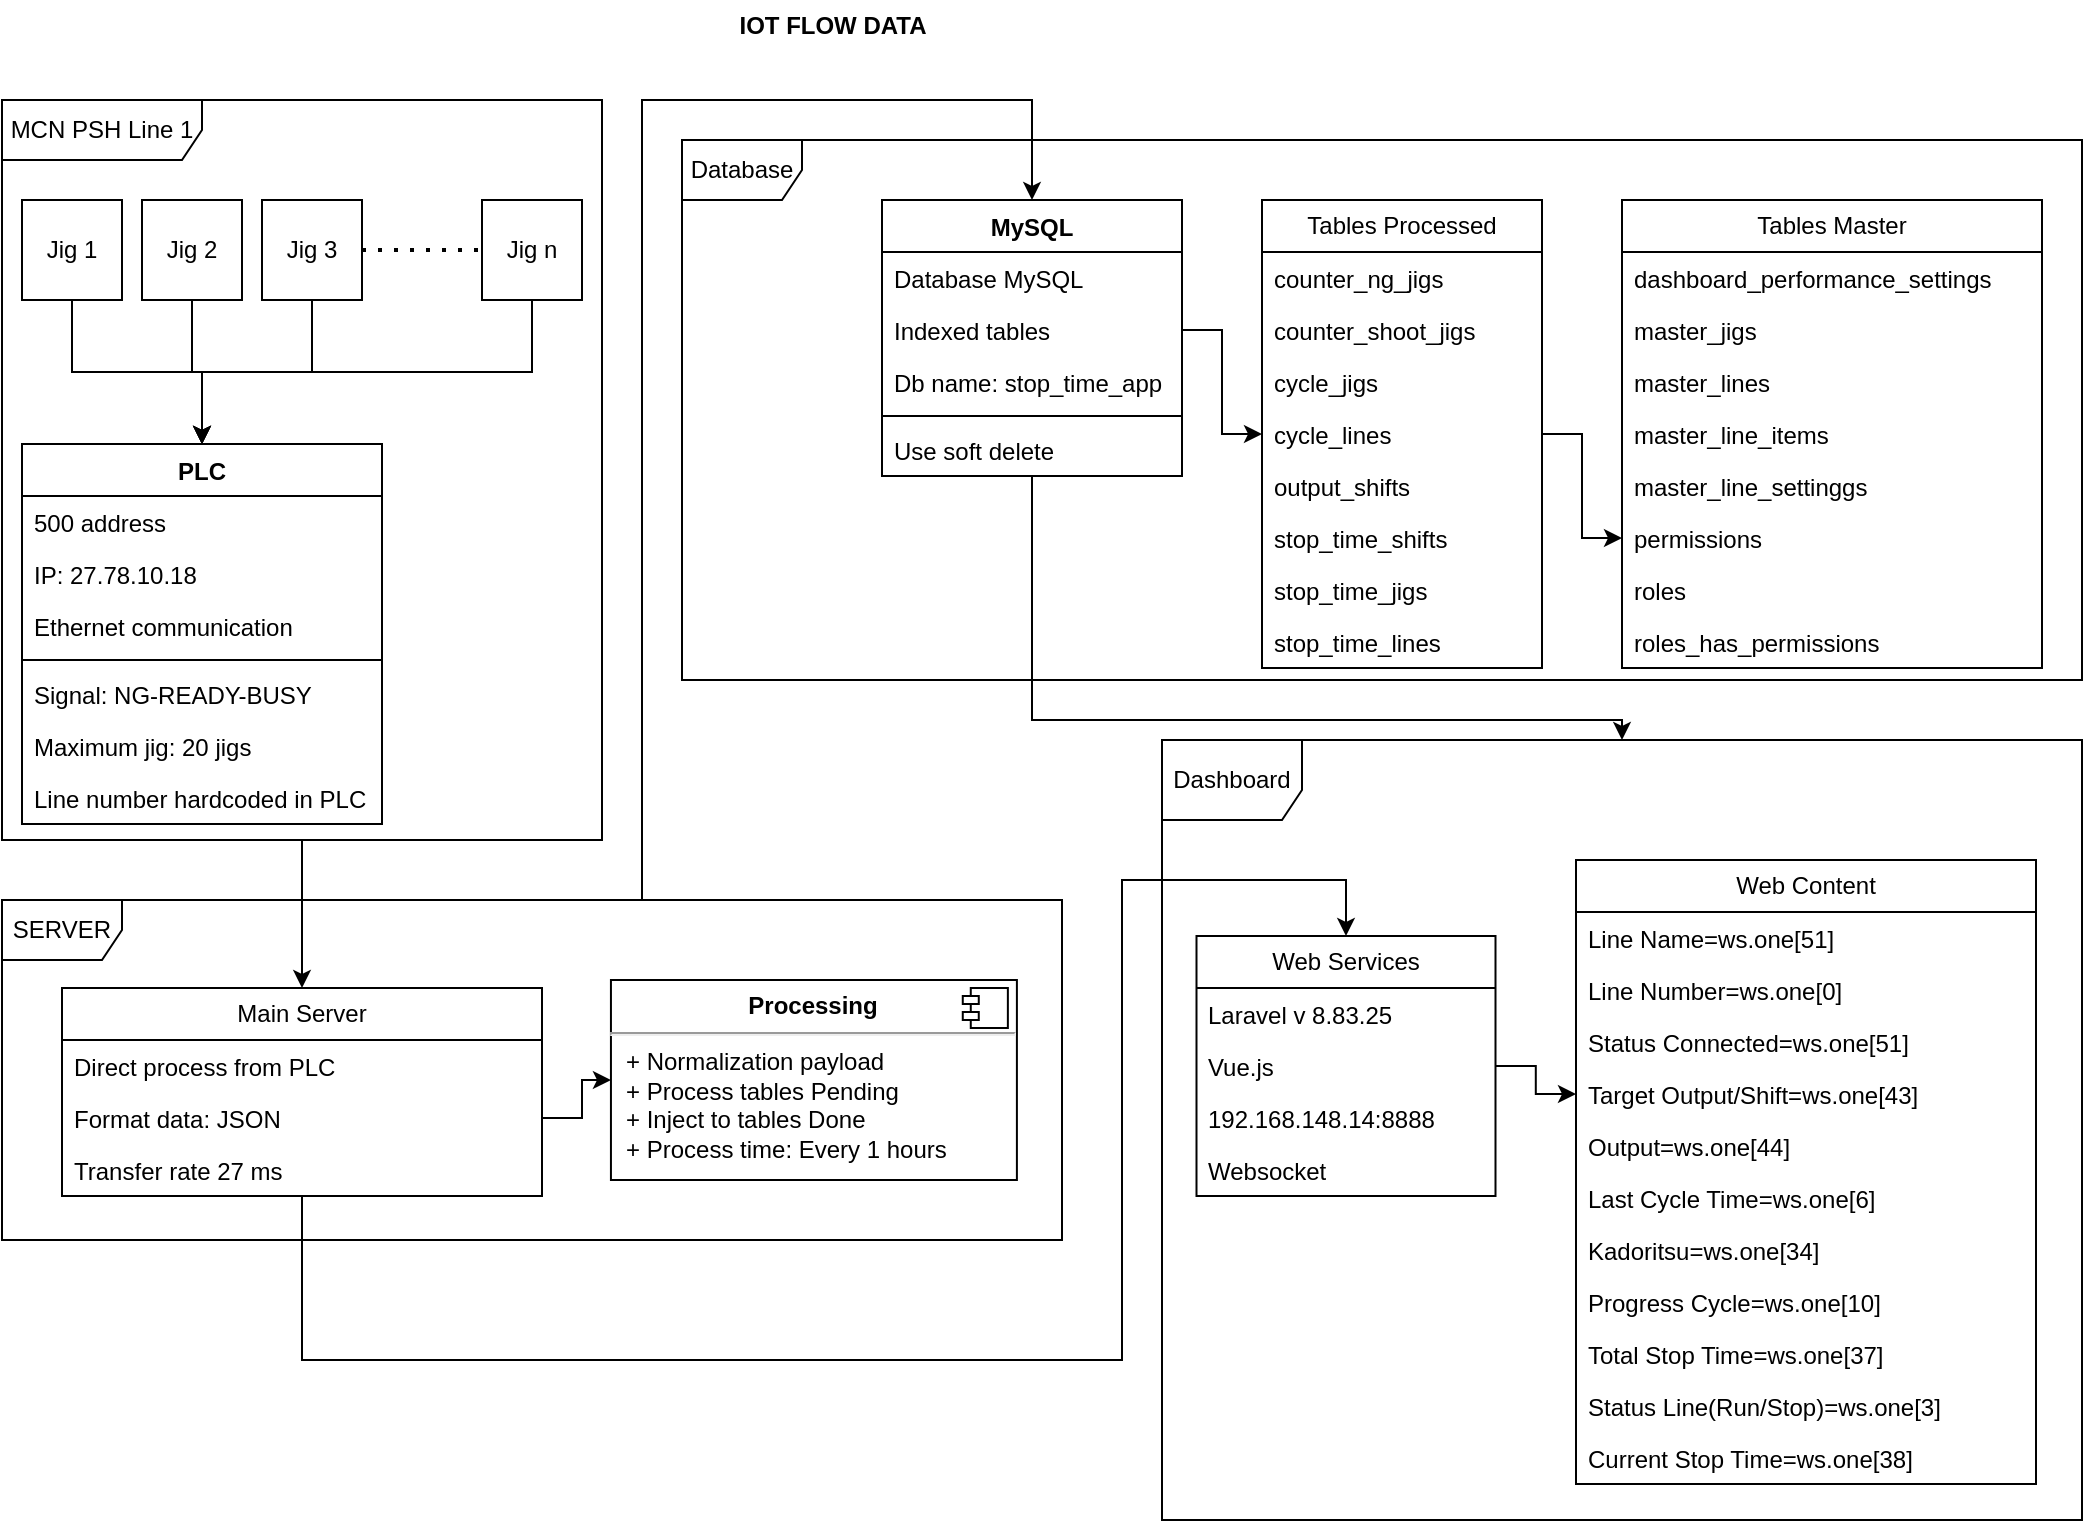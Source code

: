 <mxfile version="21.3.8" type="github">
  <diagram name="Page-1" id="0783ab3e-0a74-02c8-0abd-f7b4e66b4bec">
    <mxGraphModel dx="1674" dy="834" grid="1" gridSize="10" guides="1" tooltips="1" connect="1" arrows="1" fold="1" page="1" pageScale="1" pageWidth="1100" pageHeight="850" background="none" math="0" shadow="0">
      <root>
        <mxCell id="0" />
        <mxCell id="1" parent="0" />
        <mxCell id="ShEfWIWbOcaYMvMY--nj-66" value="IOT FLOW DATA" style="text;align=center;fontStyle=1;verticalAlign=middle;spacingLeft=3;spacingRight=3;strokeColor=none;rotatable=0;points=[[0,0.5],[1,0.5]];portConstraint=eastwest;html=1;" parent="1" vertex="1">
          <mxGeometry x="385" y="20" width="80" height="26" as="geometry" />
        </mxCell>
        <mxCell id="k7gf65FouDBsnr_o0FSd-57" value="" style="group" vertex="1" connectable="0" parent="1">
          <mxGeometry x="590" y="390" width="460" height="390" as="geometry" />
        </mxCell>
        <mxCell id="ShEfWIWbOcaYMvMY--nj-67" value="Dashboard" style="shape=umlFrame;whiteSpace=wrap;html=1;pointerEvents=0;width=70;height=40;" parent="k7gf65FouDBsnr_o0FSd-57" vertex="1">
          <mxGeometry width="460.0" height="390" as="geometry" />
        </mxCell>
        <mxCell id="k7gf65FouDBsnr_o0FSd-11" value="Web Services" style="swimlane;fontStyle=0;childLayout=stackLayout;horizontal=1;startSize=26;fillColor=none;horizontalStack=0;resizeParent=1;resizeParentMax=0;resizeLast=0;collapsible=1;marginBottom=0;whiteSpace=wrap;html=1;" vertex="1" parent="k7gf65FouDBsnr_o0FSd-57">
          <mxGeometry x="17.25" y="98" width="149.5" height="130" as="geometry" />
        </mxCell>
        <mxCell id="k7gf65FouDBsnr_o0FSd-12" value="Laravel v 8.83.25" style="text;strokeColor=none;fillColor=none;align=left;verticalAlign=top;spacingLeft=4;spacingRight=4;overflow=hidden;rotatable=0;points=[[0,0.5],[1,0.5]];portConstraint=eastwest;whiteSpace=wrap;html=1;" vertex="1" parent="k7gf65FouDBsnr_o0FSd-11">
          <mxGeometry y="26" width="149.5" height="26" as="geometry" />
        </mxCell>
        <mxCell id="k7gf65FouDBsnr_o0FSd-13" value="Vue.js" style="text;strokeColor=none;fillColor=none;align=left;verticalAlign=top;spacingLeft=4;spacingRight=4;overflow=hidden;rotatable=0;points=[[0,0.5],[1,0.5]];portConstraint=eastwest;whiteSpace=wrap;html=1;" vertex="1" parent="k7gf65FouDBsnr_o0FSd-11">
          <mxGeometry y="52" width="149.5" height="26" as="geometry" />
        </mxCell>
        <mxCell id="k7gf65FouDBsnr_o0FSd-14" value="192.168.148.14:8888" style="text;strokeColor=none;fillColor=none;align=left;verticalAlign=top;spacingLeft=4;spacingRight=4;overflow=hidden;rotatable=0;points=[[0,0.5],[1,0.5]];portConstraint=eastwest;whiteSpace=wrap;html=1;" vertex="1" parent="k7gf65FouDBsnr_o0FSd-11">
          <mxGeometry y="78" width="149.5" height="26" as="geometry" />
        </mxCell>
        <mxCell id="k7gf65FouDBsnr_o0FSd-32" value="Websocket" style="text;strokeColor=none;fillColor=none;align=left;verticalAlign=top;spacingLeft=4;spacingRight=4;overflow=hidden;rotatable=0;points=[[0,0.5],[1,0.5]];portConstraint=eastwest;whiteSpace=wrap;html=1;" vertex="1" parent="k7gf65FouDBsnr_o0FSd-11">
          <mxGeometry y="104" width="149.5" height="26" as="geometry" />
        </mxCell>
        <mxCell id="k7gf65FouDBsnr_o0FSd-33" value="Web Content" style="swimlane;fontStyle=0;childLayout=stackLayout;horizontal=1;startSize=26;fillColor=none;horizontalStack=0;resizeParent=1;resizeParentMax=0;resizeLast=0;collapsible=1;marginBottom=0;whiteSpace=wrap;html=1;" vertex="1" parent="k7gf65FouDBsnr_o0FSd-57">
          <mxGeometry x="207.0" y="60" width="230.0" height="312" as="geometry" />
        </mxCell>
        <mxCell id="k7gf65FouDBsnr_o0FSd-35" value="Line Name=ws.one[51]" style="text;strokeColor=none;fillColor=none;align=left;verticalAlign=top;spacingLeft=4;spacingRight=4;overflow=hidden;rotatable=0;points=[[0,0.5],[1,0.5]];portConstraint=eastwest;whiteSpace=wrap;html=1;" vertex="1" parent="k7gf65FouDBsnr_o0FSd-33">
          <mxGeometry y="26" width="230.0" height="26" as="geometry" />
        </mxCell>
        <mxCell id="k7gf65FouDBsnr_o0FSd-34" value="Line Number=ws.one[0]" style="text;strokeColor=none;fillColor=none;align=left;verticalAlign=top;spacingLeft=4;spacingRight=4;overflow=hidden;rotatable=0;points=[[0,0.5],[1,0.5]];portConstraint=eastwest;whiteSpace=wrap;html=1;" vertex="1" parent="k7gf65FouDBsnr_o0FSd-33">
          <mxGeometry y="52" width="230.0" height="26" as="geometry" />
        </mxCell>
        <mxCell id="k7gf65FouDBsnr_o0FSd-45" value="Status Connected=ws.one[51]" style="text;strokeColor=none;fillColor=none;align=left;verticalAlign=top;spacingLeft=4;spacingRight=4;overflow=hidden;rotatable=0;points=[[0,0.5],[1,0.5]];portConstraint=eastwest;whiteSpace=wrap;html=1;" vertex="1" parent="k7gf65FouDBsnr_o0FSd-33">
          <mxGeometry y="78" width="230.0" height="26" as="geometry" />
        </mxCell>
        <mxCell id="k7gf65FouDBsnr_o0FSd-36" value="Target Output/Shift=ws.one[43]" style="text;strokeColor=none;fillColor=none;align=left;verticalAlign=top;spacingLeft=4;spacingRight=4;overflow=hidden;rotatable=0;points=[[0,0.5],[1,0.5]];portConstraint=eastwest;whiteSpace=wrap;html=1;" vertex="1" parent="k7gf65FouDBsnr_o0FSd-33">
          <mxGeometry y="104" width="230.0" height="26" as="geometry" />
        </mxCell>
        <mxCell id="k7gf65FouDBsnr_o0FSd-37" value="Output=ws.one[44]" style="text;strokeColor=none;fillColor=none;align=left;verticalAlign=top;spacingLeft=4;spacingRight=4;overflow=hidden;rotatable=0;points=[[0,0.5],[1,0.5]];portConstraint=eastwest;whiteSpace=wrap;html=1;" vertex="1" parent="k7gf65FouDBsnr_o0FSd-33">
          <mxGeometry y="130" width="230.0" height="26" as="geometry" />
        </mxCell>
        <mxCell id="k7gf65FouDBsnr_o0FSd-38" value="Last Cycle Time=ws.one[6]" style="text;strokeColor=none;fillColor=none;align=left;verticalAlign=top;spacingLeft=4;spacingRight=4;overflow=hidden;rotatable=0;points=[[0,0.5],[1,0.5]];portConstraint=eastwest;whiteSpace=wrap;html=1;" vertex="1" parent="k7gf65FouDBsnr_o0FSd-33">
          <mxGeometry y="156" width="230.0" height="26" as="geometry" />
        </mxCell>
        <mxCell id="k7gf65FouDBsnr_o0FSd-46" value="Kadoritsu=ws.one[34]" style="text;strokeColor=none;fillColor=none;align=left;verticalAlign=top;spacingLeft=4;spacingRight=4;overflow=hidden;rotatable=0;points=[[0,0.5],[1,0.5]];portConstraint=eastwest;whiteSpace=wrap;html=1;" vertex="1" parent="k7gf65FouDBsnr_o0FSd-33">
          <mxGeometry y="182" width="230.0" height="26" as="geometry" />
        </mxCell>
        <mxCell id="k7gf65FouDBsnr_o0FSd-47" value="Progress Cycle=ws.one[10]" style="text;strokeColor=none;fillColor=none;align=left;verticalAlign=top;spacingLeft=4;spacingRight=4;overflow=hidden;rotatable=0;points=[[0,0.5],[1,0.5]];portConstraint=eastwest;whiteSpace=wrap;html=1;" vertex="1" parent="k7gf65FouDBsnr_o0FSd-33">
          <mxGeometry y="208" width="230.0" height="26" as="geometry" />
        </mxCell>
        <mxCell id="k7gf65FouDBsnr_o0FSd-48" value="Total Stop Time=ws.one[37]" style="text;strokeColor=none;fillColor=none;align=left;verticalAlign=top;spacingLeft=4;spacingRight=4;overflow=hidden;rotatable=0;points=[[0,0.5],[1,0.5]];portConstraint=eastwest;whiteSpace=wrap;html=1;" vertex="1" parent="k7gf65FouDBsnr_o0FSd-33">
          <mxGeometry y="234" width="230.0" height="26" as="geometry" />
        </mxCell>
        <mxCell id="k7gf65FouDBsnr_o0FSd-49" value="Status Line(Run/Stop)=ws.one[3]" style="text;strokeColor=none;fillColor=none;align=left;verticalAlign=top;spacingLeft=4;spacingRight=4;overflow=hidden;rotatable=0;points=[[0,0.5],[1,0.5]];portConstraint=eastwest;whiteSpace=wrap;html=1;" vertex="1" parent="k7gf65FouDBsnr_o0FSd-33">
          <mxGeometry y="260" width="230.0" height="26" as="geometry" />
        </mxCell>
        <mxCell id="k7gf65FouDBsnr_o0FSd-50" value="Current Stop Time=ws.one[38]" style="text;strokeColor=none;fillColor=none;align=left;verticalAlign=top;spacingLeft=4;spacingRight=4;overflow=hidden;rotatable=0;points=[[0,0.5],[1,0.5]];portConstraint=eastwest;whiteSpace=wrap;html=1;" vertex="1" parent="k7gf65FouDBsnr_o0FSd-33">
          <mxGeometry y="286" width="230.0" height="26" as="geometry" />
        </mxCell>
        <mxCell id="k7gf65FouDBsnr_o0FSd-53" value="" style="edgeStyle=orthogonalEdgeStyle;rounded=0;orthogonalLoop=1;jettySize=auto;html=1;" edge="1" parent="k7gf65FouDBsnr_o0FSd-57" source="k7gf65FouDBsnr_o0FSd-11" target="k7gf65FouDBsnr_o0FSd-36">
          <mxGeometry relative="1" as="geometry" />
        </mxCell>
        <mxCell id="k7gf65FouDBsnr_o0FSd-72" value="" style="edgeStyle=orthogonalEdgeStyle;rounded=0;orthogonalLoop=1;jettySize=auto;html=1;entryX=0.5;entryY=0;entryDx=0;entryDy=0;" edge="1" parent="1" source="ShEfWIWbOcaYMvMY--nj-2" target="k7gf65FouDBsnr_o0FSd-111">
          <mxGeometry relative="1" as="geometry">
            <mxPoint x="153.52" y="610" as="targetPoint" />
          </mxGeometry>
        </mxCell>
        <mxCell id="k7gf65FouDBsnr_o0FSd-73" value="" style="edgeStyle=orthogonalEdgeStyle;rounded=0;orthogonalLoop=1;jettySize=auto;html=1;entryX=0.5;entryY=0;entryDx=0;entryDy=0;" edge="1" parent="1" source="ShEfWIWbOcaYMvMY--nj-51" target="ShEfWIWbOcaYMvMY--nj-53">
          <mxGeometry relative="1" as="geometry">
            <mxPoint x="500" y="410" as="targetPoint" />
            <Array as="points">
              <mxPoint x="330" y="70" />
              <mxPoint x="525" y="70" />
            </Array>
          </mxGeometry>
        </mxCell>
        <mxCell id="k7gf65FouDBsnr_o0FSd-88" value="" style="group" vertex="1" connectable="0" parent="1">
          <mxGeometry x="350" y="90" width="700" height="270" as="geometry" />
        </mxCell>
        <mxCell id="ShEfWIWbOcaYMvMY--nj-53" value="MySQL" style="swimlane;fontStyle=1;align=center;verticalAlign=top;childLayout=stackLayout;horizontal=1;startSize=26;horizontalStack=0;resizeParent=1;resizeParentMax=0;resizeLast=0;collapsible=1;marginBottom=0;whiteSpace=wrap;html=1;movable=1;resizable=1;rotatable=1;deletable=1;editable=1;locked=0;connectable=1;" parent="k7gf65FouDBsnr_o0FSd-88" vertex="1">
          <mxGeometry x="100" y="30" width="150" height="138" as="geometry" />
        </mxCell>
        <mxCell id="ShEfWIWbOcaYMvMY--nj-54" value="Database MySQL" style="text;strokeColor=none;fillColor=none;align=left;verticalAlign=top;spacingLeft=4;spacingRight=4;overflow=hidden;rotatable=1;points=[[0,0.5],[1,0.5]];portConstraint=eastwest;whiteSpace=wrap;html=1;movable=1;resizable=1;deletable=1;editable=1;locked=0;connectable=1;" parent="ShEfWIWbOcaYMvMY--nj-53" vertex="1">
          <mxGeometry y="26" width="150" height="26" as="geometry" />
        </mxCell>
        <mxCell id="ShEfWIWbOcaYMvMY--nj-57" value="Indexed tables" style="text;strokeColor=none;fillColor=none;align=left;verticalAlign=top;spacingLeft=4;spacingRight=4;overflow=hidden;rotatable=1;points=[[0,0.5],[1,0.5]];portConstraint=eastwest;whiteSpace=wrap;html=1;movable=1;resizable=1;deletable=1;editable=1;locked=0;connectable=1;" parent="ShEfWIWbOcaYMvMY--nj-53" vertex="1">
          <mxGeometry y="52" width="150" height="26" as="geometry" />
        </mxCell>
        <mxCell id="k7gf65FouDBsnr_o0FSd-83" value="Db name: stop_time_app" style="text;strokeColor=none;fillColor=none;align=left;verticalAlign=top;spacingLeft=4;spacingRight=4;overflow=hidden;rotatable=1;points=[[0,0.5],[1,0.5]];portConstraint=eastwest;whiteSpace=wrap;html=1;movable=1;resizable=1;deletable=1;editable=1;locked=0;connectable=1;" vertex="1" parent="ShEfWIWbOcaYMvMY--nj-53">
          <mxGeometry y="78" width="150" height="26" as="geometry" />
        </mxCell>
        <mxCell id="ShEfWIWbOcaYMvMY--nj-55" value="" style="line;strokeWidth=1;fillColor=none;align=left;verticalAlign=middle;spacingTop=-1;spacingLeft=3;spacingRight=3;rotatable=1;labelPosition=right;points=[];portConstraint=eastwest;strokeColor=inherit;movable=1;resizable=1;deletable=1;editable=1;locked=0;connectable=1;" parent="ShEfWIWbOcaYMvMY--nj-53" vertex="1">
          <mxGeometry y="104" width="150" height="8" as="geometry" />
        </mxCell>
        <mxCell id="ShEfWIWbOcaYMvMY--nj-56" value="Use soft delete" style="text;strokeColor=none;fillColor=none;align=left;verticalAlign=top;spacingLeft=4;spacingRight=4;overflow=hidden;rotatable=1;points=[[0,0.5],[1,0.5]];portConstraint=eastwest;whiteSpace=wrap;html=1;movable=1;resizable=1;deletable=1;editable=1;locked=0;connectable=1;" parent="ShEfWIWbOcaYMvMY--nj-53" vertex="1">
          <mxGeometry y="112" width="150" height="26" as="geometry" />
        </mxCell>
        <mxCell id="k7gf65FouDBsnr_o0FSd-75" value="Database" style="shape=umlFrame;whiteSpace=wrap;html=1;pointerEvents=0;movable=1;resizable=1;rotatable=1;deletable=1;editable=1;locked=0;connectable=1;container=0;" vertex="1" parent="k7gf65FouDBsnr_o0FSd-88">
          <mxGeometry width="700" height="270" as="geometry" />
        </mxCell>
        <mxCell id="k7gf65FouDBsnr_o0FSd-101" value="" style="edgeStyle=orthogonalEdgeStyle;rounded=0;orthogonalLoop=1;jettySize=auto;html=1;" edge="1" parent="k7gf65FouDBsnr_o0FSd-88" source="k7gf65FouDBsnr_o0FSd-79" target="k7gf65FouDBsnr_o0FSd-97">
          <mxGeometry relative="1" as="geometry" />
        </mxCell>
        <mxCell id="k7gf65FouDBsnr_o0FSd-79" value="Tables Processed" style="swimlane;fontStyle=0;childLayout=stackLayout;horizontal=1;startSize=26;fillColor=none;horizontalStack=0;resizeParent=1;resizeParentMax=0;resizeLast=0;collapsible=1;marginBottom=0;whiteSpace=wrap;html=1;" vertex="1" parent="k7gf65FouDBsnr_o0FSd-88">
          <mxGeometry x="290" y="30" width="140" height="234" as="geometry" />
        </mxCell>
        <mxCell id="k7gf65FouDBsnr_o0FSd-80" value="counter_ng_jigs" style="text;strokeColor=none;fillColor=none;align=left;verticalAlign=top;spacingLeft=4;spacingRight=4;overflow=hidden;rotatable=0;points=[[0,0.5],[1,0.5]];portConstraint=eastwest;whiteSpace=wrap;html=1;" vertex="1" parent="k7gf65FouDBsnr_o0FSd-79">
          <mxGeometry y="26" width="140" height="26" as="geometry" />
        </mxCell>
        <mxCell id="k7gf65FouDBsnr_o0FSd-81" value="counter_shoot_jigs" style="text;strokeColor=none;fillColor=none;align=left;verticalAlign=top;spacingLeft=4;spacingRight=4;overflow=hidden;rotatable=0;points=[[0,0.5],[1,0.5]];portConstraint=eastwest;whiteSpace=wrap;html=1;" vertex="1" parent="k7gf65FouDBsnr_o0FSd-79">
          <mxGeometry y="52" width="140" height="26" as="geometry" />
        </mxCell>
        <mxCell id="k7gf65FouDBsnr_o0FSd-82" value="cycle_jigs" style="text;strokeColor=none;fillColor=none;align=left;verticalAlign=top;spacingLeft=4;spacingRight=4;overflow=hidden;rotatable=0;points=[[0,0.5],[1,0.5]];portConstraint=eastwest;whiteSpace=wrap;html=1;" vertex="1" parent="k7gf65FouDBsnr_o0FSd-79">
          <mxGeometry y="78" width="140" height="26" as="geometry" />
        </mxCell>
        <mxCell id="k7gf65FouDBsnr_o0FSd-84" value="cycle_lines" style="text;strokeColor=none;fillColor=none;align=left;verticalAlign=top;spacingLeft=4;spacingRight=4;overflow=hidden;rotatable=0;points=[[0,0.5],[1,0.5]];portConstraint=eastwest;whiteSpace=wrap;html=1;" vertex="1" parent="k7gf65FouDBsnr_o0FSd-79">
          <mxGeometry y="104" width="140" height="26" as="geometry" />
        </mxCell>
        <mxCell id="k7gf65FouDBsnr_o0FSd-85" value="output_shifts" style="text;strokeColor=none;fillColor=none;align=left;verticalAlign=top;spacingLeft=4;spacingRight=4;overflow=hidden;rotatable=0;points=[[0,0.5],[1,0.5]];portConstraint=eastwest;whiteSpace=wrap;html=1;" vertex="1" parent="k7gf65FouDBsnr_o0FSd-79">
          <mxGeometry y="130" width="140" height="26" as="geometry" />
        </mxCell>
        <mxCell id="k7gf65FouDBsnr_o0FSd-86" value="stop_time_shifts" style="text;strokeColor=none;fillColor=none;align=left;verticalAlign=top;spacingLeft=4;spacingRight=4;overflow=hidden;rotatable=0;points=[[0,0.5],[1,0.5]];portConstraint=eastwest;whiteSpace=wrap;html=1;" vertex="1" parent="k7gf65FouDBsnr_o0FSd-79">
          <mxGeometry y="156" width="140" height="26" as="geometry" />
        </mxCell>
        <mxCell id="k7gf65FouDBsnr_o0FSd-89" value="stop_time_jigs" style="text;strokeColor=none;fillColor=none;align=left;verticalAlign=top;spacingLeft=4;spacingRight=4;overflow=hidden;rotatable=0;points=[[0,0.5],[1,0.5]];portConstraint=eastwest;whiteSpace=wrap;html=1;" vertex="1" parent="k7gf65FouDBsnr_o0FSd-79">
          <mxGeometry y="182" width="140" height="26" as="geometry" />
        </mxCell>
        <mxCell id="k7gf65FouDBsnr_o0FSd-90" value="stop_time_lines" style="text;strokeColor=none;fillColor=none;align=left;verticalAlign=top;spacingLeft=4;spacingRight=4;overflow=hidden;rotatable=0;points=[[0,0.5],[1,0.5]];portConstraint=eastwest;whiteSpace=wrap;html=1;" vertex="1" parent="k7gf65FouDBsnr_o0FSd-79">
          <mxGeometry y="208" width="140" height="26" as="geometry" />
        </mxCell>
        <mxCell id="k7gf65FouDBsnr_o0FSd-91" value="Tables Master" style="swimlane;fontStyle=0;childLayout=stackLayout;horizontal=1;startSize=26;fillColor=none;horizontalStack=0;resizeParent=1;resizeParentMax=0;resizeLast=0;collapsible=1;marginBottom=0;whiteSpace=wrap;html=1;" vertex="1" parent="k7gf65FouDBsnr_o0FSd-88">
          <mxGeometry x="470" y="30" width="210" height="234" as="geometry" />
        </mxCell>
        <mxCell id="k7gf65FouDBsnr_o0FSd-92" value="dashboard_performance_settings" style="text;strokeColor=none;fillColor=none;align=left;verticalAlign=top;spacingLeft=4;spacingRight=4;overflow=hidden;rotatable=0;points=[[0,0.5],[1,0.5]];portConstraint=eastwest;whiteSpace=wrap;html=1;" vertex="1" parent="k7gf65FouDBsnr_o0FSd-91">
          <mxGeometry y="26" width="210" height="26" as="geometry" />
        </mxCell>
        <mxCell id="k7gf65FouDBsnr_o0FSd-93" value="master_jigs" style="text;strokeColor=none;fillColor=none;align=left;verticalAlign=top;spacingLeft=4;spacingRight=4;overflow=hidden;rotatable=0;points=[[0,0.5],[1,0.5]];portConstraint=eastwest;whiteSpace=wrap;html=1;" vertex="1" parent="k7gf65FouDBsnr_o0FSd-91">
          <mxGeometry y="52" width="210" height="26" as="geometry" />
        </mxCell>
        <mxCell id="k7gf65FouDBsnr_o0FSd-94" value="master_lines" style="text;strokeColor=none;fillColor=none;align=left;verticalAlign=top;spacingLeft=4;spacingRight=4;overflow=hidden;rotatable=0;points=[[0,0.5],[1,0.5]];portConstraint=eastwest;whiteSpace=wrap;html=1;" vertex="1" parent="k7gf65FouDBsnr_o0FSd-91">
          <mxGeometry y="78" width="210" height="26" as="geometry" />
        </mxCell>
        <mxCell id="k7gf65FouDBsnr_o0FSd-95" value="master_line_items" style="text;strokeColor=none;fillColor=none;align=left;verticalAlign=top;spacingLeft=4;spacingRight=4;overflow=hidden;rotatable=0;points=[[0,0.5],[1,0.5]];portConstraint=eastwest;whiteSpace=wrap;html=1;" vertex="1" parent="k7gf65FouDBsnr_o0FSd-91">
          <mxGeometry y="104" width="210" height="26" as="geometry" />
        </mxCell>
        <mxCell id="k7gf65FouDBsnr_o0FSd-96" value="master_line_settinggs" style="text;strokeColor=none;fillColor=none;align=left;verticalAlign=top;spacingLeft=4;spacingRight=4;overflow=hidden;rotatable=0;points=[[0,0.5],[1,0.5]];portConstraint=eastwest;whiteSpace=wrap;html=1;" vertex="1" parent="k7gf65FouDBsnr_o0FSd-91">
          <mxGeometry y="130" width="210" height="26" as="geometry" />
        </mxCell>
        <mxCell id="k7gf65FouDBsnr_o0FSd-97" value="permissions" style="text;strokeColor=none;fillColor=none;align=left;verticalAlign=top;spacingLeft=4;spacingRight=4;overflow=hidden;rotatable=0;points=[[0,0.5],[1,0.5]];portConstraint=eastwest;whiteSpace=wrap;html=1;" vertex="1" parent="k7gf65FouDBsnr_o0FSd-91">
          <mxGeometry y="156" width="210" height="26" as="geometry" />
        </mxCell>
        <mxCell id="k7gf65FouDBsnr_o0FSd-98" value="roles" style="text;strokeColor=none;fillColor=none;align=left;verticalAlign=top;spacingLeft=4;spacingRight=4;overflow=hidden;rotatable=0;points=[[0,0.5],[1,0.5]];portConstraint=eastwest;whiteSpace=wrap;html=1;" vertex="1" parent="k7gf65FouDBsnr_o0FSd-91">
          <mxGeometry y="182" width="210" height="26" as="geometry" />
        </mxCell>
        <mxCell id="k7gf65FouDBsnr_o0FSd-99" value="roles_has_permissions" style="text;strokeColor=none;fillColor=none;align=left;verticalAlign=top;spacingLeft=4;spacingRight=4;overflow=hidden;rotatable=0;points=[[0,0.5],[1,0.5]];portConstraint=eastwest;whiteSpace=wrap;html=1;" vertex="1" parent="k7gf65FouDBsnr_o0FSd-91">
          <mxGeometry y="208" width="210" height="26" as="geometry" />
        </mxCell>
        <mxCell id="k7gf65FouDBsnr_o0FSd-100" value="" style="edgeStyle=orthogonalEdgeStyle;rounded=0;orthogonalLoop=1;jettySize=auto;html=1;" edge="1" parent="k7gf65FouDBsnr_o0FSd-88" source="ShEfWIWbOcaYMvMY--nj-57" target="k7gf65FouDBsnr_o0FSd-84">
          <mxGeometry relative="1" as="geometry" />
        </mxCell>
        <mxCell id="k7gf65FouDBsnr_o0FSd-104" value="" style="edgeStyle=orthogonalEdgeStyle;rounded=0;orthogonalLoop=1;jettySize=auto;html=1;" edge="1" parent="1" source="ShEfWIWbOcaYMvMY--nj-53" target="ShEfWIWbOcaYMvMY--nj-67">
          <mxGeometry relative="1" as="geometry">
            <mxPoint x="525" y="338" as="targetPoint" />
            <Array as="points">
              <mxPoint x="525" y="380" />
              <mxPoint x="820" y="380" />
            </Array>
          </mxGeometry>
        </mxCell>
        <mxCell id="k7gf65FouDBsnr_o0FSd-106" value="" style="group" vertex="1" connectable="0" parent="1">
          <mxGeometry x="10" y="70" width="300" height="370" as="geometry" />
        </mxCell>
        <mxCell id="ShEfWIWbOcaYMvMY--nj-1" value="Jig 1" style="html=1;whiteSpace=wrap;" parent="k7gf65FouDBsnr_o0FSd-106" vertex="1">
          <mxGeometry x="10" y="50" width="50" height="50" as="geometry" />
        </mxCell>
        <mxCell id="ShEfWIWbOcaYMvMY--nj-2" value="MCN PSH Line 1" style="shape=umlFrame;whiteSpace=wrap;html=1;pointerEvents=0;width=100;height=30;" parent="k7gf65FouDBsnr_o0FSd-106" vertex="1">
          <mxGeometry width="300" height="370" as="geometry" />
        </mxCell>
        <mxCell id="ShEfWIWbOcaYMvMY--nj-3" value="Jig 2" style="html=1;whiteSpace=wrap;" parent="k7gf65FouDBsnr_o0FSd-106" vertex="1">
          <mxGeometry x="70" y="50" width="50" height="50" as="geometry" />
        </mxCell>
        <mxCell id="ShEfWIWbOcaYMvMY--nj-4" value="Jig 3" style="html=1;whiteSpace=wrap;" parent="k7gf65FouDBsnr_o0FSd-106" vertex="1">
          <mxGeometry x="130" y="50" width="50" height="50" as="geometry" />
        </mxCell>
        <mxCell id="ShEfWIWbOcaYMvMY--nj-17" value="Jig n" style="html=1;whiteSpace=wrap;" parent="k7gf65FouDBsnr_o0FSd-106" vertex="1">
          <mxGeometry x="240" y="50" width="50" height="50" as="geometry" />
        </mxCell>
        <mxCell id="ShEfWIWbOcaYMvMY--nj-20" value="" style="endArrow=none;dashed=1;html=1;dashPattern=1 3;strokeWidth=2;rounded=0;exitX=1;exitY=0.5;exitDx=0;exitDy=0;entryX=0;entryY=0.5;entryDx=0;entryDy=0;" parent="k7gf65FouDBsnr_o0FSd-106" source="ShEfWIWbOcaYMvMY--nj-4" target="ShEfWIWbOcaYMvMY--nj-17" edge="1">
          <mxGeometry width="50" height="50" relative="1" as="geometry">
            <mxPoint x="490" y="50" as="sourcePoint" />
            <mxPoint x="540" as="targetPoint" />
          </mxGeometry>
        </mxCell>
        <mxCell id="ShEfWIWbOcaYMvMY--nj-58" value="PLC" style="swimlane;fontStyle=1;align=center;verticalAlign=top;childLayout=stackLayout;horizontal=1;startSize=26;horizontalStack=0;resizeParent=1;resizeParentMax=0;resizeLast=0;collapsible=1;marginBottom=0;whiteSpace=wrap;html=1;" parent="k7gf65FouDBsnr_o0FSd-106" vertex="1">
          <mxGeometry x="10" y="172" width="180" height="190" as="geometry" />
        </mxCell>
        <mxCell id="ShEfWIWbOcaYMvMY--nj-59" value="500 address" style="text;strokeColor=none;fillColor=none;align=left;verticalAlign=top;spacingLeft=4;spacingRight=4;overflow=hidden;rotatable=0;points=[[0,0.5],[1,0.5]];portConstraint=eastwest;whiteSpace=wrap;html=1;" parent="ShEfWIWbOcaYMvMY--nj-58" vertex="1">
          <mxGeometry y="26" width="180" height="26" as="geometry" />
        </mxCell>
        <mxCell id="ShEfWIWbOcaYMvMY--nj-76" value="IP: 27.78.10.18" style="text;strokeColor=none;fillColor=none;align=left;verticalAlign=top;spacingLeft=4;spacingRight=4;overflow=hidden;rotatable=0;points=[[0,0.5],[1,0.5]];portConstraint=eastwest;whiteSpace=wrap;html=1;" parent="ShEfWIWbOcaYMvMY--nj-58" vertex="1">
          <mxGeometry y="52" width="180" height="26" as="geometry" />
        </mxCell>
        <mxCell id="k7gf65FouDBsnr_o0FSd-30" value="Ethernet communication" style="text;strokeColor=none;fillColor=none;align=left;verticalAlign=top;spacingLeft=4;spacingRight=4;overflow=hidden;rotatable=0;points=[[0,0.5],[1,0.5]];portConstraint=eastwest;whiteSpace=wrap;html=1;" vertex="1" parent="ShEfWIWbOcaYMvMY--nj-58">
          <mxGeometry y="78" width="180" height="26" as="geometry" />
        </mxCell>
        <mxCell id="ShEfWIWbOcaYMvMY--nj-60" value="" style="line;strokeWidth=1;fillColor=none;align=left;verticalAlign=middle;spacingTop=-1;spacingLeft=3;spacingRight=3;rotatable=0;labelPosition=right;points=[];portConstraint=eastwest;strokeColor=inherit;" parent="ShEfWIWbOcaYMvMY--nj-58" vertex="1">
          <mxGeometry y="104" width="180" height="8" as="geometry" />
        </mxCell>
        <mxCell id="ShEfWIWbOcaYMvMY--nj-61" value="Signal: NG-READY-BUSY" style="text;strokeColor=none;fillColor=none;align=left;verticalAlign=top;spacingLeft=4;spacingRight=4;overflow=hidden;rotatable=0;points=[[0,0.5],[1,0.5]];portConstraint=eastwest;whiteSpace=wrap;html=1;" parent="ShEfWIWbOcaYMvMY--nj-58" vertex="1">
          <mxGeometry y="112" width="180" height="26" as="geometry" />
        </mxCell>
        <mxCell id="ShEfWIWbOcaYMvMY--nj-80" value="Maximum jig: 20 jigs" style="text;strokeColor=none;fillColor=none;align=left;verticalAlign=top;spacingLeft=4;spacingRight=4;overflow=hidden;rotatable=0;points=[[0,0.5],[1,0.5]];portConstraint=eastwest;whiteSpace=wrap;html=1;" parent="ShEfWIWbOcaYMvMY--nj-58" vertex="1">
          <mxGeometry y="138" width="180" height="26" as="geometry" />
        </mxCell>
        <mxCell id="ShEfWIWbOcaYMvMY--nj-81" value="Line number hardcoded in PLC" style="text;strokeColor=none;fillColor=none;align=left;verticalAlign=top;spacingLeft=4;spacingRight=4;overflow=hidden;rotatable=0;points=[[0,0.5],[1,0.5]];portConstraint=eastwest;whiteSpace=wrap;html=1;" parent="ShEfWIWbOcaYMvMY--nj-58" vertex="1">
          <mxGeometry y="164" width="180" height="26" as="geometry" />
        </mxCell>
        <mxCell id="k7gf65FouDBsnr_o0FSd-21" style="edgeStyle=orthogonalEdgeStyle;rounded=0;orthogonalLoop=1;jettySize=auto;html=1;exitX=0.5;exitY=1;exitDx=0;exitDy=0;entryX=0.5;entryY=0;entryDx=0;entryDy=0;" edge="1" parent="k7gf65FouDBsnr_o0FSd-106" source="ShEfWIWbOcaYMvMY--nj-1" target="ShEfWIWbOcaYMvMY--nj-58">
          <mxGeometry relative="1" as="geometry" />
        </mxCell>
        <mxCell id="k7gf65FouDBsnr_o0FSd-22" style="edgeStyle=orthogonalEdgeStyle;rounded=0;orthogonalLoop=1;jettySize=auto;html=1;exitX=0.5;exitY=1;exitDx=0;exitDy=0;entryX=0.5;entryY=0;entryDx=0;entryDy=0;" edge="1" parent="k7gf65FouDBsnr_o0FSd-106" source="ShEfWIWbOcaYMvMY--nj-3" target="ShEfWIWbOcaYMvMY--nj-58">
          <mxGeometry relative="1" as="geometry" />
        </mxCell>
        <mxCell id="k7gf65FouDBsnr_o0FSd-23" style="edgeStyle=orthogonalEdgeStyle;rounded=0;orthogonalLoop=1;jettySize=auto;html=1;exitX=0.5;exitY=1;exitDx=0;exitDy=0;entryX=0.5;entryY=0;entryDx=0;entryDy=0;" edge="1" parent="k7gf65FouDBsnr_o0FSd-106" source="ShEfWIWbOcaYMvMY--nj-4" target="ShEfWIWbOcaYMvMY--nj-58">
          <mxGeometry relative="1" as="geometry" />
        </mxCell>
        <mxCell id="k7gf65FouDBsnr_o0FSd-24" style="edgeStyle=orthogonalEdgeStyle;rounded=0;orthogonalLoop=1;jettySize=auto;html=1;exitX=0.5;exitY=1;exitDx=0;exitDy=0;entryX=0.5;entryY=0;entryDx=0;entryDy=0;" edge="1" parent="k7gf65FouDBsnr_o0FSd-106" source="ShEfWIWbOcaYMvMY--nj-17" target="ShEfWIWbOcaYMvMY--nj-58">
          <mxGeometry relative="1" as="geometry" />
        </mxCell>
        <mxCell id="k7gf65FouDBsnr_o0FSd-116" value="" style="group" vertex="1" connectable="0" parent="1">
          <mxGeometry x="10" y="470" width="530" height="170" as="geometry" />
        </mxCell>
        <mxCell id="ShEfWIWbOcaYMvMY--nj-51" value="SERVER" style="shape=umlFrame;whiteSpace=wrap;html=1;pointerEvents=0;movable=1;resizable=1;rotatable=1;deletable=1;editable=1;locked=0;connectable=1;container=0;" parent="k7gf65FouDBsnr_o0FSd-116" vertex="1">
          <mxGeometry width="530" height="170" as="geometry" />
        </mxCell>
        <mxCell id="k7gf65FouDBsnr_o0FSd-6" value="&lt;p style=&quot;margin:0px;margin-top:6px;text-align:center;&quot;&gt;&lt;b&gt;Processing&lt;/b&gt;&lt;/p&gt;&lt;hr&gt;&lt;p style=&quot;margin:0px;margin-left:8px;&quot;&gt;+ Normalization payload&lt;/p&gt;&lt;p style=&quot;margin:0px;margin-left:8px;&quot;&gt;+ Process tables Pending&lt;/p&gt;&lt;p style=&quot;margin:0px;margin-left:8px;&quot;&gt;+ Inject to tables Done&lt;/p&gt;&lt;p style=&quot;margin:0px;margin-left:8px;&quot;&gt;+ Process time: Every 1 hours&lt;/p&gt;" style="align=left;overflow=fill;html=1;dropTarget=0;whiteSpace=wrap;container=0;" vertex="1" parent="k7gf65FouDBsnr_o0FSd-116">
          <mxGeometry x="304.468" y="40" width="202.979" height="100" as="geometry" />
        </mxCell>
        <mxCell id="k7gf65FouDBsnr_o0FSd-7" value="" style="shape=component;jettyWidth=8;jettyHeight=4;container=0;" vertex="1" parent="k7gf65FouDBsnr_o0FSd-116">
          <mxGeometry x="480.383" y="44" width="22.553" height="20" as="geometry">
            <mxPoint x="-24" y="4" as="offset" />
          </mxGeometry>
        </mxCell>
        <mxCell id="k7gf65FouDBsnr_o0FSd-111" value="Main Server" style="swimlane;fontStyle=0;childLayout=stackLayout;horizontal=1;startSize=26;fillColor=none;horizontalStack=0;resizeParent=1;resizeParentMax=0;resizeLast=0;collapsible=1;marginBottom=0;whiteSpace=wrap;html=1;" vertex="1" parent="k7gf65FouDBsnr_o0FSd-116">
          <mxGeometry x="30" y="44" width="240" height="104" as="geometry" />
        </mxCell>
        <mxCell id="k7gf65FouDBsnr_o0FSd-112" value="Direct process from PLC" style="text;strokeColor=none;fillColor=none;align=left;verticalAlign=top;spacingLeft=4;spacingRight=4;overflow=hidden;rotatable=0;points=[[0,0.5],[1,0.5]];portConstraint=eastwest;whiteSpace=wrap;html=1;" vertex="1" parent="k7gf65FouDBsnr_o0FSd-111">
          <mxGeometry y="26" width="240" height="26" as="geometry" />
        </mxCell>
        <mxCell id="k7gf65FouDBsnr_o0FSd-113" value="Format data: JSON" style="text;strokeColor=none;fillColor=none;align=left;verticalAlign=top;spacingLeft=4;spacingRight=4;overflow=hidden;rotatable=0;points=[[0,0.5],[1,0.5]];portConstraint=eastwest;whiteSpace=wrap;html=1;" vertex="1" parent="k7gf65FouDBsnr_o0FSd-111">
          <mxGeometry y="52" width="240" height="26" as="geometry" />
        </mxCell>
        <mxCell id="k7gf65FouDBsnr_o0FSd-114" value="Transfer rate 27 ms" style="text;strokeColor=none;fillColor=none;align=left;verticalAlign=top;spacingLeft=4;spacingRight=4;overflow=hidden;rotatable=0;points=[[0,0.5],[1,0.5]];portConstraint=eastwest;whiteSpace=wrap;html=1;" vertex="1" parent="k7gf65FouDBsnr_o0FSd-111">
          <mxGeometry y="78" width="240" height="26" as="geometry" />
        </mxCell>
        <mxCell id="k7gf65FouDBsnr_o0FSd-115" style="edgeStyle=orthogonalEdgeStyle;rounded=0;orthogonalLoop=1;jettySize=auto;html=1;entryX=0;entryY=0.5;entryDx=0;entryDy=0;" edge="1" parent="k7gf65FouDBsnr_o0FSd-116" source="k7gf65FouDBsnr_o0FSd-113" target="k7gf65FouDBsnr_o0FSd-6">
          <mxGeometry relative="1" as="geometry" />
        </mxCell>
        <mxCell id="k7gf65FouDBsnr_o0FSd-122" style="edgeStyle=orthogonalEdgeStyle;rounded=0;orthogonalLoop=1;jettySize=auto;html=1;entryX=0.5;entryY=0;entryDx=0;entryDy=0;" edge="1" parent="1" source="k7gf65FouDBsnr_o0FSd-111" target="k7gf65FouDBsnr_o0FSd-11">
          <mxGeometry relative="1" as="geometry">
            <Array as="points">
              <mxPoint x="160" y="700" />
              <mxPoint x="570" y="700" />
              <mxPoint x="570" y="460" />
              <mxPoint x="682" y="460" />
            </Array>
          </mxGeometry>
        </mxCell>
      </root>
    </mxGraphModel>
  </diagram>
</mxfile>
